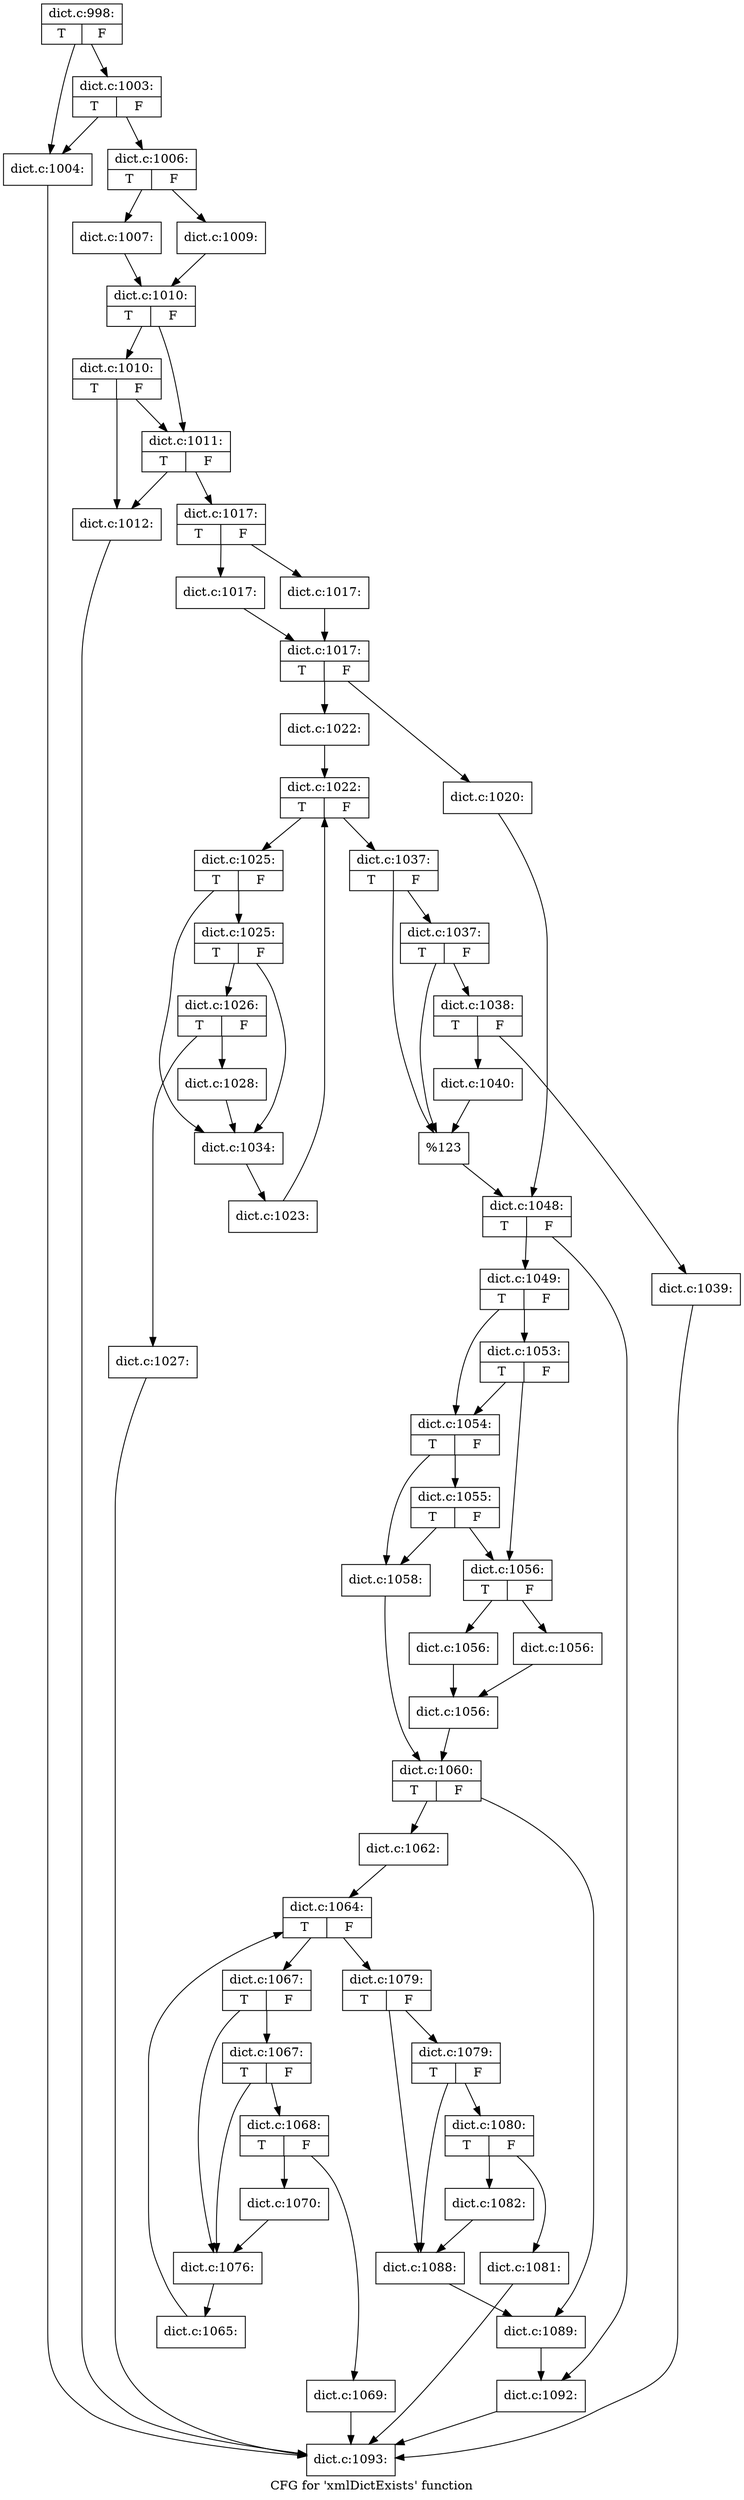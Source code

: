 digraph "CFG for 'xmlDictExists' function" {
	label="CFG for 'xmlDictExists' function";

	Node0x55a8bbaa9a80 [shape=record,label="{dict.c:998:|{<s0>T|<s1>F}}"];
	Node0x55a8bbaa9a80 -> Node0x55a8bbacb340;
	Node0x55a8bbaa9a80 -> Node0x55a8bbacb3e0;
	Node0x55a8bbacb3e0 [shape=record,label="{dict.c:1003:|{<s0>T|<s1>F}}"];
	Node0x55a8bbacb3e0 -> Node0x55a8bbacb340;
	Node0x55a8bbacb3e0 -> Node0x55a8bbacb390;
	Node0x55a8bbacb340 [shape=record,label="{dict.c:1004:}"];
	Node0x55a8bbacb340 -> Node0x55a8bbac21a0;
	Node0x55a8bbacb390 [shape=record,label="{dict.c:1006:|{<s0>T|<s1>F}}"];
	Node0x55a8bbacb390 -> Node0x55a8bbacb9b0;
	Node0x55a8bbacb390 -> Node0x55a8bbacba50;
	Node0x55a8bbacb9b0 [shape=record,label="{dict.c:1007:}"];
	Node0x55a8bbacb9b0 -> Node0x55a8bbacba00;
	Node0x55a8bbacba50 [shape=record,label="{dict.c:1009:}"];
	Node0x55a8bbacba50 -> Node0x55a8bbacba00;
	Node0x55a8bbacba00 [shape=record,label="{dict.c:1010:|{<s0>T|<s1>F}}"];
	Node0x55a8bbacba00 -> Node0x55a8bbacc380;
	Node0x55a8bbacba00 -> Node0x55a8bbacc300;
	Node0x55a8bbacc380 [shape=record,label="{dict.c:1010:|{<s0>T|<s1>F}}"];
	Node0x55a8bbacc380 -> Node0x55a8bbacc260;
	Node0x55a8bbacc380 -> Node0x55a8bbacc300;
	Node0x55a8bbacc300 [shape=record,label="{dict.c:1011:|{<s0>T|<s1>F}}"];
	Node0x55a8bbacc300 -> Node0x55a8bbacc260;
	Node0x55a8bbacc300 -> Node0x55a8bbacc2b0;
	Node0x55a8bbacc260 [shape=record,label="{dict.c:1012:}"];
	Node0x55a8bbacc260 -> Node0x55a8bbac21a0;
	Node0x55a8bbacc2b0 [shape=record,label="{dict.c:1017:|{<s0>T|<s1>F}}"];
	Node0x55a8bbacc2b0 -> Node0x55a8bbacce70;
	Node0x55a8bbacc2b0 -> Node0x55a8bbaccec0;
	Node0x55a8bbacce70 [shape=record,label="{dict.c:1017:}"];
	Node0x55a8bbacce70 -> Node0x55a8bbaccf10;
	Node0x55a8bbaccec0 [shape=record,label="{dict.c:1017:}"];
	Node0x55a8bbaccec0 -> Node0x55a8bbaccf10;
	Node0x55a8bbaccf10 [shape=record,label="{dict.c:1017:|{<s0>T|<s1>F}}"];
	Node0x55a8bbaccf10 -> Node0x55a8bbacdd20;
	Node0x55a8bbaccf10 -> Node0x55a8bbacddc0;
	Node0x55a8bbacdd20 [shape=record,label="{dict.c:1020:}"];
	Node0x55a8bbacdd20 -> Node0x55a8bbacdd70;
	Node0x55a8bbacddc0 [shape=record,label="{dict.c:1022:}"];
	Node0x55a8bbacddc0 -> Node0x55a8bbaceb20;
	Node0x55a8bbaceb20 [shape=record,label="{dict.c:1022:|{<s0>T|<s1>F}}"];
	Node0x55a8bbaceb20 -> Node0x55a8bbacee00;
	Node0x55a8bbaceb20 -> Node0x55a8bbace670;
	Node0x55a8bbacee00 [shape=record,label="{dict.c:1025:|{<s0>T|<s1>F}}"];
	Node0x55a8bbacee00 -> Node0x55a8bbacf310;
	Node0x55a8bbacee00 -> Node0x55a8bbacf2c0;
	Node0x55a8bbacf310 [shape=record,label="{dict.c:1025:|{<s0>T|<s1>F}}"];
	Node0x55a8bbacf310 -> Node0x55a8bbacf270;
	Node0x55a8bbacf310 -> Node0x55a8bbacf2c0;
	Node0x55a8bbacf270 [shape=record,label="{dict.c:1026:|{<s0>T|<s1>F}}"];
	Node0x55a8bbacf270 -> Node0x55a8bbacfb90;
	Node0x55a8bbacf270 -> Node0x55a8bbacfb40;
	Node0x55a8bbacfb40 [shape=record,label="{dict.c:1027:}"];
	Node0x55a8bbacfb40 -> Node0x55a8bbac21a0;
	Node0x55a8bbacfb90 [shape=record,label="{dict.c:1028:}"];
	Node0x55a8bbacfb90 -> Node0x55a8bbacf2c0;
	Node0x55a8bbacf2c0 [shape=record,label="{dict.c:1034:}"];
	Node0x55a8bbacf2c0 -> Node0x55a8bbaced70;
	Node0x55a8bbaced70 [shape=record,label="{dict.c:1023:}"];
	Node0x55a8bbaced70 -> Node0x55a8bbaceb20;
	Node0x55a8bbace670 [shape=record,label="{dict.c:1037:|{<s0>T|<s1>F}}"];
	Node0x55a8bbace670 -> Node0x55a8bbad0de0;
	Node0x55a8bbace670 -> Node0x55a8bbad0d90;
	Node0x55a8bbad0de0 [shape=record,label="{dict.c:1037:|{<s0>T|<s1>F}}"];
	Node0x55a8bbad0de0 -> Node0x55a8bbad0d40;
	Node0x55a8bbad0de0 -> Node0x55a8bbad0d90;
	Node0x55a8bbad0d40 [shape=record,label="{dict.c:1038:|{<s0>T|<s1>F}}"];
	Node0x55a8bbad0d40 -> Node0x55a8bbad1740;
	Node0x55a8bbad0d40 -> Node0x55a8bbad16f0;
	Node0x55a8bbad16f0 [shape=record,label="{dict.c:1039:}"];
	Node0x55a8bbad16f0 -> Node0x55a8bbac21a0;
	Node0x55a8bbad1740 [shape=record,label="{dict.c:1040:}"];
	Node0x55a8bbad1740 -> Node0x55a8bbad0d90;
	Node0x55a8bbad0d90 [shape=record,label="{%123}"];
	Node0x55a8bbad0d90 -> Node0x55a8bbacdd70;
	Node0x55a8bbacdd70 [shape=record,label="{dict.c:1048:|{<s0>T|<s1>F}}"];
	Node0x55a8bbacdd70 -> Node0x55a8bbad2280;
	Node0x55a8bbacdd70 -> Node0x55a8bbad22d0;
	Node0x55a8bbad2280 [shape=record,label="{dict.c:1049:|{<s0>T|<s1>F}}"];
	Node0x55a8bbad2280 -> Node0x55a8bbad2ad0;
	Node0x55a8bbad2280 -> Node0x55a8bbad2a50;
	Node0x55a8bbad2ad0 [shape=record,label="{dict.c:1053:|{<s0>T|<s1>F}}"];
	Node0x55a8bbad2ad0 -> Node0x55a8bbad2960;
	Node0x55a8bbad2ad0 -> Node0x55a8bbad2a50;
	Node0x55a8bbad2a50 [shape=record,label="{dict.c:1054:|{<s0>T|<s1>F}}"];
	Node0x55a8bbad2a50 -> Node0x55a8bbad3340;
	Node0x55a8bbad2a50 -> Node0x55a8bbad2a00;
	Node0x55a8bbad3340 [shape=record,label="{dict.c:1055:|{<s0>T|<s1>F}}"];
	Node0x55a8bbad3340 -> Node0x55a8bbad2960;
	Node0x55a8bbad3340 -> Node0x55a8bbad2a00;
	Node0x55a8bbad2960 [shape=record,label="{dict.c:1056:|{<s0>T|<s1>F}}"];
	Node0x55a8bbad2960 -> Node0x55a8bbad3be0;
	Node0x55a8bbad2960 -> Node0x55a8bbad3c30;
	Node0x55a8bbad3be0 [shape=record,label="{dict.c:1056:}"];
	Node0x55a8bbad3be0 -> Node0x55a8bbad3c80;
	Node0x55a8bbad3c30 [shape=record,label="{dict.c:1056:}"];
	Node0x55a8bbad3c30 -> Node0x55a8bbad3c80;
	Node0x55a8bbad3c80 [shape=record,label="{dict.c:1056:}"];
	Node0x55a8bbad3c80 -> Node0x55a8bbad29b0;
	Node0x55a8bbad2a00 [shape=record,label="{dict.c:1058:}"];
	Node0x55a8bbad2a00 -> Node0x55a8bbad29b0;
	Node0x55a8bbad29b0 [shape=record,label="{dict.c:1060:|{<s0>T|<s1>F}}"];
	Node0x55a8bbad29b0 -> Node0x55a8bbad5230;
	Node0x55a8bbad29b0 -> Node0x55a8bbad5280;
	Node0x55a8bbad5230 [shape=record,label="{dict.c:1062:}"];
	Node0x55a8bbad5230 -> Node0x55a8bbad6260;
	Node0x55a8bbad6260 [shape=record,label="{dict.c:1064:|{<s0>T|<s1>F}}"];
	Node0x55a8bbad6260 -> Node0x55a8bbad6540;
	Node0x55a8bbad6260 -> Node0x55a8bbad5ce0;
	Node0x55a8bbad6540 [shape=record,label="{dict.c:1067:|{<s0>T|<s1>F}}"];
	Node0x55a8bbad6540 -> Node0x55a8bbad6a50;
	Node0x55a8bbad6540 -> Node0x55a8bbad6a00;
	Node0x55a8bbad6a50 [shape=record,label="{dict.c:1067:|{<s0>T|<s1>F}}"];
	Node0x55a8bbad6a50 -> Node0x55a8bbad69b0;
	Node0x55a8bbad6a50 -> Node0x55a8bbad6a00;
	Node0x55a8bbad69b0 [shape=record,label="{dict.c:1068:|{<s0>T|<s1>F}}"];
	Node0x55a8bbad69b0 -> Node0x55a8bbad72d0;
	Node0x55a8bbad69b0 -> Node0x55a8bbad7280;
	Node0x55a8bbad7280 [shape=record,label="{dict.c:1069:}"];
	Node0x55a8bbad7280 -> Node0x55a8bbac21a0;
	Node0x55a8bbad72d0 [shape=record,label="{dict.c:1070:}"];
	Node0x55a8bbad72d0 -> Node0x55a8bbad6a00;
	Node0x55a8bbad6a00 [shape=record,label="{dict.c:1076:}"];
	Node0x55a8bbad6a00 -> Node0x55a8bbad64b0;
	Node0x55a8bbad64b0 [shape=record,label="{dict.c:1065:}"];
	Node0x55a8bbad64b0 -> Node0x55a8bbad6260;
	Node0x55a8bbad5ce0 [shape=record,label="{dict.c:1079:|{<s0>T|<s1>F}}"];
	Node0x55a8bbad5ce0 -> Node0x55a8bbad8370;
	Node0x55a8bbad5ce0 -> Node0x55a8bbad8320;
	Node0x55a8bbad8370 [shape=record,label="{dict.c:1079:|{<s0>T|<s1>F}}"];
	Node0x55a8bbad8370 -> Node0x55a8bbad82d0;
	Node0x55a8bbad8370 -> Node0x55a8bbad8320;
	Node0x55a8bbad82d0 [shape=record,label="{dict.c:1080:|{<s0>T|<s1>F}}"];
	Node0x55a8bbad82d0 -> Node0x55a8bbad8cd0;
	Node0x55a8bbad82d0 -> Node0x55a8bbad8c80;
	Node0x55a8bbad8c80 [shape=record,label="{dict.c:1081:}"];
	Node0x55a8bbad8c80 -> Node0x55a8bbac21a0;
	Node0x55a8bbad8cd0 [shape=record,label="{dict.c:1082:}"];
	Node0x55a8bbad8cd0 -> Node0x55a8bbad8320;
	Node0x55a8bbad8320 [shape=record,label="{dict.c:1088:}"];
	Node0x55a8bbad8320 -> Node0x55a8bbad5280;
	Node0x55a8bbad5280 [shape=record,label="{dict.c:1089:}"];
	Node0x55a8bbad5280 -> Node0x55a8bbad22d0;
	Node0x55a8bbad22d0 [shape=record,label="{dict.c:1092:}"];
	Node0x55a8bbad22d0 -> Node0x55a8bbac21a0;
	Node0x55a8bbac21a0 [shape=record,label="{dict.c:1093:}"];
}
